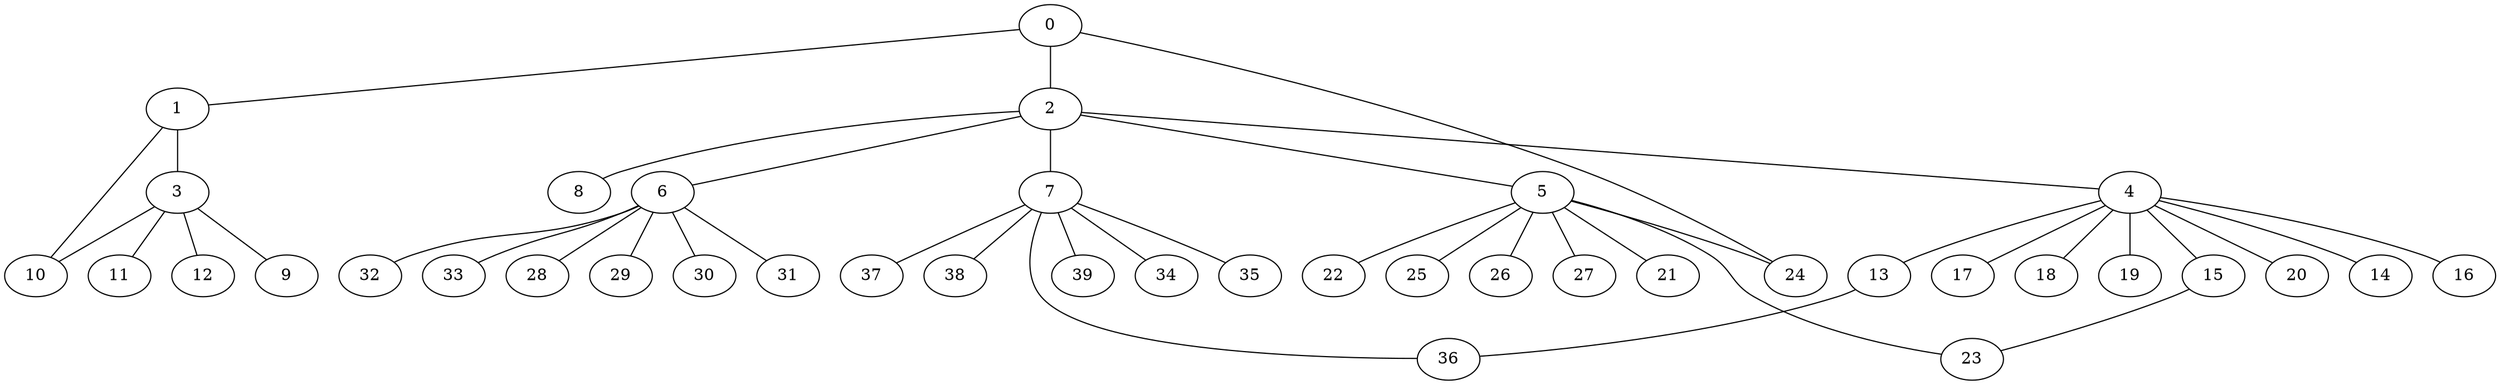 
graph graphname {
    0 -- 1
0 -- 2
0 -- 24
1 -- 3
1 -- 10
2 -- 4
2 -- 5
2 -- 6
2 -- 7
2 -- 8
3 -- 10
3 -- 11
3 -- 12
3 -- 9
4 -- 13
4 -- 14
4 -- 15
4 -- 16
4 -- 17
4 -- 18
4 -- 19
4 -- 20
5 -- 21
5 -- 22
5 -- 23
5 -- 24
5 -- 25
5 -- 26
5 -- 27
6 -- 32
6 -- 33
6 -- 28
6 -- 29
6 -- 30
6 -- 31
7 -- 35
7 -- 36
7 -- 37
7 -- 38
7 -- 39
7 -- 34
13 -- 36
15 -- 23

}
